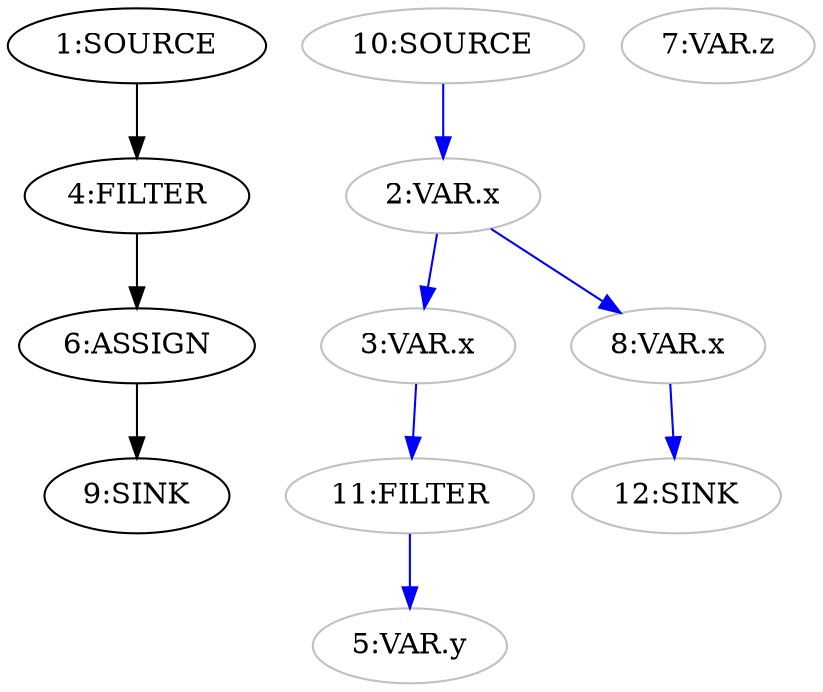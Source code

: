 digraph {
  n6 [label="6:ASSIGN"];
  n4 [label="4:FILTER"];
  n1 [label="1:SOURCE"];
  n9 [label="9:SINK"];
  n2 [label="2:VAR.x" color="grey"];
  n3 [label="3:VAR.x" color="grey"];
  n5 [label="5:VAR.y" color="grey"];
  n7 [label="7:VAR.z" color="grey"];
  n8 [label="8:VAR.x" color="grey"];
  n10 [label="10:SOURCE" color="grey"];
  n11 [label="11:FILTER" color="grey"];
  n12 [label="12:SINK" color="grey"];
  n1 -> n4 [color="black"];
  n4 -> n6 [color="black"];
  n6 -> n9 [color="black"];
  n2 -> n3 [color="blue"];
  n2 -> n8 [color="blue"];
  n3 -> n11 [color="blue"];
  n8 -> n12 [color="blue"];
  n10 -> n2 [color="blue"];
  n11 -> n5 [color="blue"];
}
